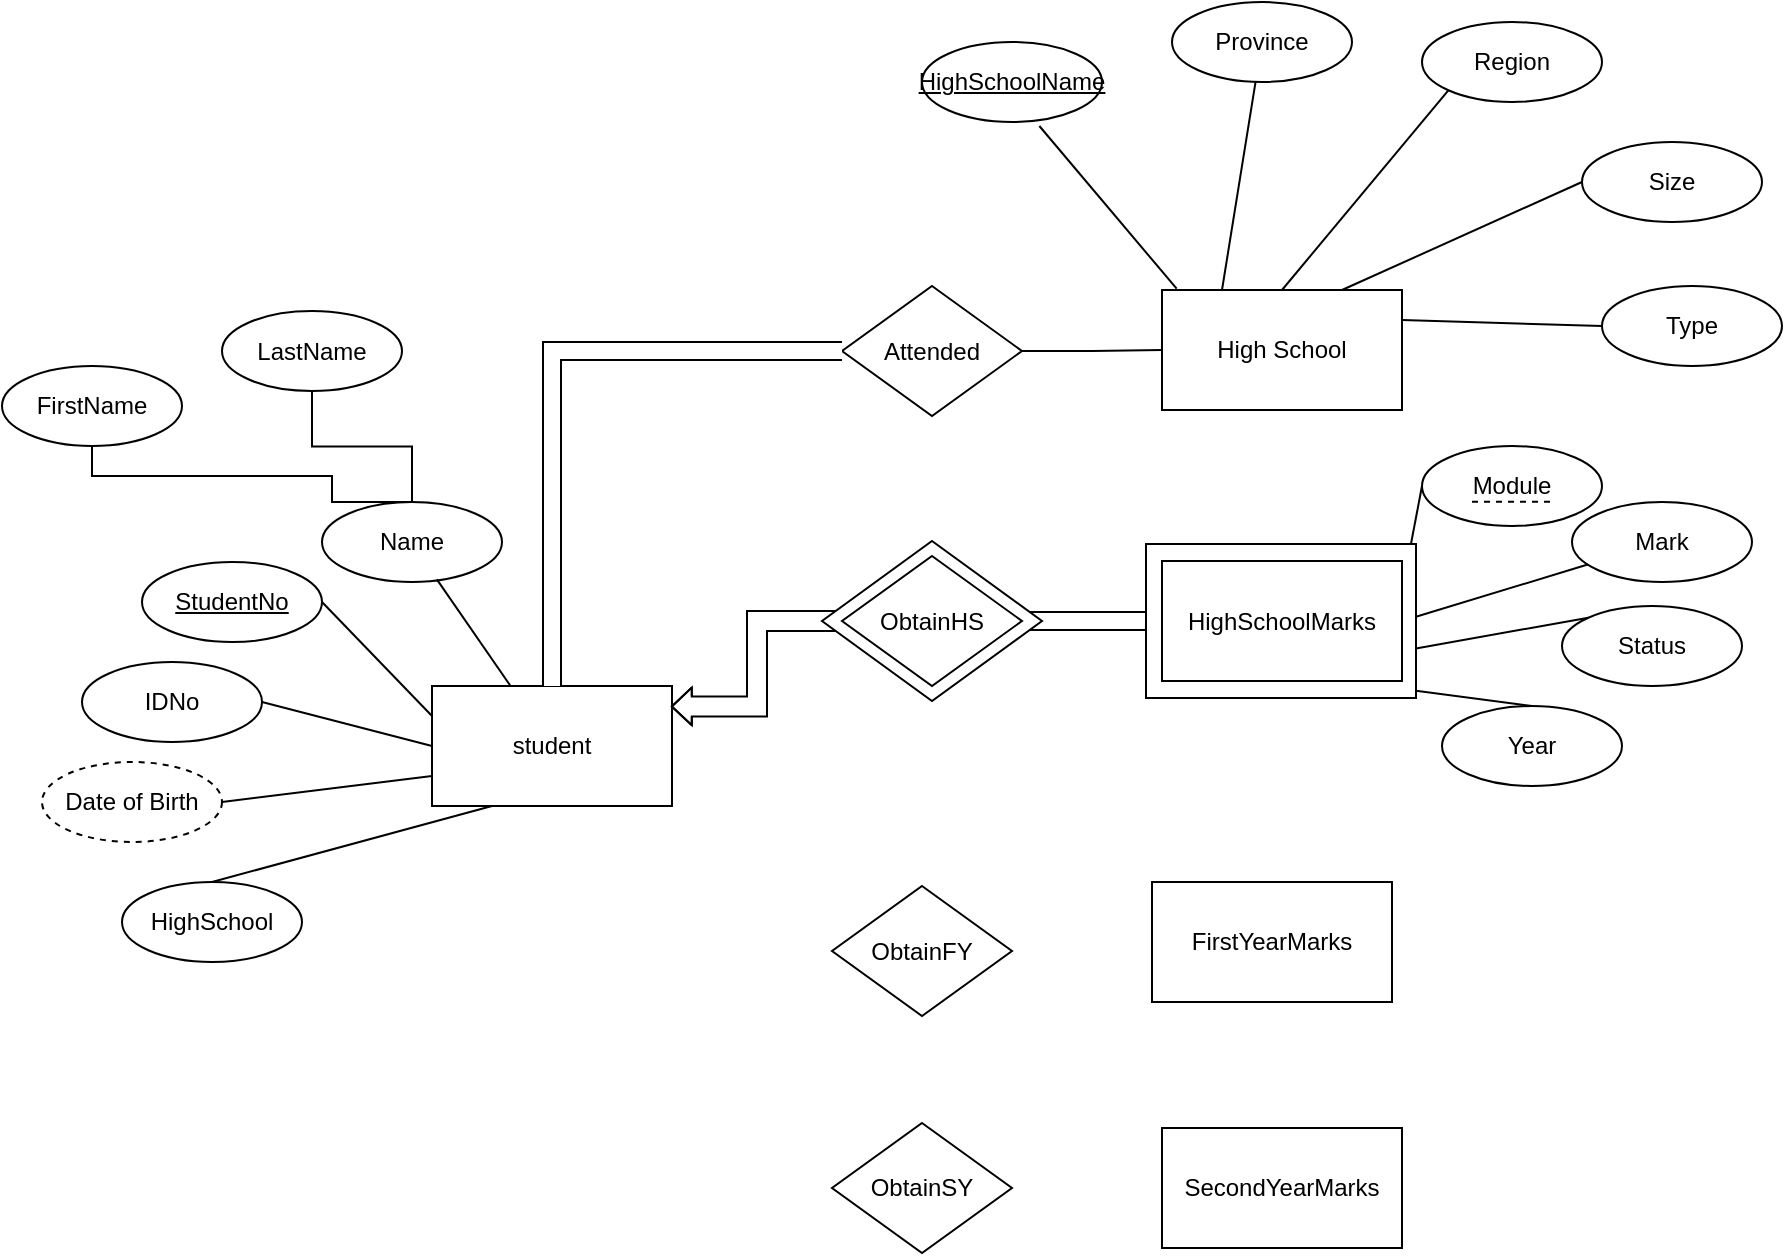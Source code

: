 <mxfile version="24.3.1" type="github">
  <diagram id="R2lEEEUBdFMjLlhIrx00" name="Page-1">
    <mxGraphModel dx="1644" dy="1512" grid="1" gridSize="10" guides="1" tooltips="1" connect="1" arrows="1" fold="1" page="1" pageScale="1" pageWidth="850" pageHeight="1100" math="0" shadow="0" extFonts="Permanent Marker^https://fonts.googleapis.com/css?family=Permanent+Marker">
      <root>
        <mxCell id="0" />
        <mxCell id="1" parent="0" />
        <mxCell id="IhdsTtRUpXvqoFYhtNvG-1" value="student" style="rounded=0;whiteSpace=wrap;html=1;" vertex="1" parent="1">
          <mxGeometry x="55" y="312" width="120" height="60" as="geometry" />
        </mxCell>
        <mxCell id="IhdsTtRUpXvqoFYhtNvG-2" value="High School" style="rounded=0;whiteSpace=wrap;html=1;" vertex="1" parent="1">
          <mxGeometry x="420" y="114" width="120" height="60" as="geometry" />
        </mxCell>
        <mxCell id="IhdsTtRUpXvqoFYhtNvG-4" value="FirstYearMarks" style="rounded=0;whiteSpace=wrap;html=1;" vertex="1" parent="1">
          <mxGeometry x="415" y="410" width="120" height="60" as="geometry" />
        </mxCell>
        <mxCell id="IhdsTtRUpXvqoFYhtNvG-5" value="SecondYearMarks" style="rounded=0;whiteSpace=wrap;html=1;" vertex="1" parent="1">
          <mxGeometry x="420" y="533" width="120" height="60" as="geometry" />
        </mxCell>
        <mxCell id="IhdsTtRUpXvqoFYhtNvG-7" value="Name" style="ellipse;whiteSpace=wrap;html=1;" vertex="1" parent="1">
          <mxGeometry y="220" width="90" height="40" as="geometry" />
        </mxCell>
        <mxCell id="IhdsTtRUpXvqoFYhtNvG-8" value="FirstName" style="ellipse;whiteSpace=wrap;html=1;" vertex="1" parent="1">
          <mxGeometry x="-160" y="152" width="90" height="40" as="geometry" />
        </mxCell>
        <mxCell id="IhdsTtRUpXvqoFYhtNvG-12" style="edgeStyle=orthogonalEdgeStyle;rounded=0;orthogonalLoop=1;jettySize=auto;html=1;exitX=0.5;exitY=1;exitDx=0;exitDy=0;endArrow=none;endFill=0;" edge="1" parent="1" source="IhdsTtRUpXvqoFYhtNvG-9" target="IhdsTtRUpXvqoFYhtNvG-7">
          <mxGeometry relative="1" as="geometry" />
        </mxCell>
        <mxCell id="IhdsTtRUpXvqoFYhtNvG-9" value="LastName" style="ellipse;whiteSpace=wrap;html=1;" vertex="1" parent="1">
          <mxGeometry x="-50" y="124.5" width="90" height="40" as="geometry" />
        </mxCell>
        <mxCell id="IhdsTtRUpXvqoFYhtNvG-13" style="edgeStyle=orthogonalEdgeStyle;rounded=0;orthogonalLoop=1;jettySize=auto;html=1;exitX=0.5;exitY=1;exitDx=0;exitDy=0;entryX=0.5;entryY=0;entryDx=0;entryDy=0;endArrow=none;endFill=0;" edge="1" parent="1" source="IhdsTtRUpXvqoFYhtNvG-8" target="IhdsTtRUpXvqoFYhtNvG-7">
          <mxGeometry relative="1" as="geometry">
            <Array as="points">
              <mxPoint x="-115" y="207" />
              <mxPoint x="5" y="207" />
            </Array>
          </mxGeometry>
        </mxCell>
        <mxCell id="IhdsTtRUpXvqoFYhtNvG-19" value="Date of Birth" style="ellipse;whiteSpace=wrap;html=1;dashed=1;" vertex="1" parent="1">
          <mxGeometry x="-140" y="350" width="90" height="40" as="geometry" />
        </mxCell>
        <mxCell id="IhdsTtRUpXvqoFYhtNvG-20" value="IDNo" style="ellipse;whiteSpace=wrap;html=1;" vertex="1" parent="1">
          <mxGeometry x="-120" y="300" width="90" height="40" as="geometry" />
        </mxCell>
        <mxCell id="IhdsTtRUpXvqoFYhtNvG-21" value="&lt;u&gt;StudentNo&lt;/u&gt;" style="ellipse;whiteSpace=wrap;html=1;" vertex="1" parent="1">
          <mxGeometry x="-90" y="250" width="90" height="40" as="geometry" />
        </mxCell>
        <mxCell id="IhdsTtRUpXvqoFYhtNvG-22" value="HighSchool" style="ellipse;whiteSpace=wrap;html=1;" vertex="1" parent="1">
          <mxGeometry x="-100" y="410" width="90" height="40" as="geometry" />
        </mxCell>
        <mxCell id="IhdsTtRUpXvqoFYhtNvG-24" value="" style="endArrow=none;html=1;rounded=0;entryX=0.638;entryY=0.967;entryDx=0;entryDy=0;entryPerimeter=0;" edge="1" parent="1" source="IhdsTtRUpXvqoFYhtNvG-1" target="IhdsTtRUpXvqoFYhtNvG-7">
          <mxGeometry width="50" height="50" relative="1" as="geometry">
            <mxPoint y="332" as="sourcePoint" />
            <mxPoint x="50" y="282" as="targetPoint" />
          </mxGeometry>
        </mxCell>
        <mxCell id="IhdsTtRUpXvqoFYhtNvG-25" value="" style="endArrow=none;html=1;rounded=0;exitX=0;exitY=0.25;exitDx=0;exitDy=0;entryX=1;entryY=0.5;entryDx=0;entryDy=0;" edge="1" parent="1" source="IhdsTtRUpXvqoFYhtNvG-1" target="IhdsTtRUpXvqoFYhtNvG-21">
          <mxGeometry width="50" height="50" relative="1" as="geometry">
            <mxPoint x="25" y="372" as="sourcePoint" />
            <mxPoint x="-15" y="326" as="targetPoint" />
          </mxGeometry>
        </mxCell>
        <mxCell id="IhdsTtRUpXvqoFYhtNvG-26" value="" style="endArrow=none;html=1;rounded=0;entryX=1;entryY=0.5;entryDx=0;entryDy=0;exitX=0;exitY=0.5;exitDx=0;exitDy=0;" edge="1" parent="1" source="IhdsTtRUpXvqoFYhtNvG-1" target="IhdsTtRUpXvqoFYhtNvG-20">
          <mxGeometry width="50" height="50" relative="1" as="geometry">
            <mxPoint x="50" y="340" as="sourcePoint" />
            <mxPoint x="-35" y="382" as="targetPoint" />
          </mxGeometry>
        </mxCell>
        <mxCell id="IhdsTtRUpXvqoFYhtNvG-27" value="" style="endArrow=none;html=1;rounded=0;entryX=1;entryY=0.5;entryDx=0;entryDy=0;exitX=0;exitY=0.75;exitDx=0;exitDy=0;" edge="1" parent="1" source="IhdsTtRUpXvqoFYhtNvG-1" target="IhdsTtRUpXvqoFYhtNvG-19">
          <mxGeometry width="50" height="50" relative="1" as="geometry">
            <mxPoint x="50" y="360" as="sourcePoint" />
            <mxPoint x="-30" y="392" as="targetPoint" />
          </mxGeometry>
        </mxCell>
        <mxCell id="IhdsTtRUpXvqoFYhtNvG-28" value="" style="endArrow=none;html=1;rounded=0;exitX=0.25;exitY=1;exitDx=0;exitDy=0;entryX=0.5;entryY=0;entryDx=0;entryDy=0;" edge="1" parent="1" source="IhdsTtRUpXvqoFYhtNvG-1" target="IhdsTtRUpXvqoFYhtNvG-22">
          <mxGeometry width="50" height="50" relative="1" as="geometry">
            <mxPoint x="72" y="382" as="sourcePoint" />
            <mxPoint x="-5" y="462" as="targetPoint" />
          </mxGeometry>
        </mxCell>
        <mxCell id="IhdsTtRUpXvqoFYhtNvG-45" style="edgeStyle=orthogonalEdgeStyle;rounded=0;orthogonalLoop=1;jettySize=auto;html=1;exitX=1;exitY=0.5;exitDx=0;exitDy=0;endArrow=none;endFill=0;" edge="1" parent="1" source="IhdsTtRUpXvqoFYhtNvG-30" target="IhdsTtRUpXvqoFYhtNvG-2">
          <mxGeometry relative="1" as="geometry" />
        </mxCell>
        <mxCell id="IhdsTtRUpXvqoFYhtNvG-30" value="Attended" style="rhombus;whiteSpace=wrap;html=1;" vertex="1" parent="1">
          <mxGeometry x="260" y="112" width="90" height="65" as="geometry" />
        </mxCell>
        <mxCell id="IhdsTtRUpXvqoFYhtNvG-33" value="&lt;u&gt;HighSchoolName&lt;/u&gt;" style="ellipse;whiteSpace=wrap;html=1;" vertex="1" parent="1">
          <mxGeometry x="300" y="-10" width="90" height="40" as="geometry" />
        </mxCell>
        <mxCell id="IhdsTtRUpXvqoFYhtNvG-34" value="Province" style="ellipse;whiteSpace=wrap;html=1;" vertex="1" parent="1">
          <mxGeometry x="425" y="-30" width="90" height="40" as="geometry" />
        </mxCell>
        <mxCell id="IhdsTtRUpXvqoFYhtNvG-35" value="Region" style="ellipse;whiteSpace=wrap;html=1;" vertex="1" parent="1">
          <mxGeometry x="550" y="-20" width="90" height="40" as="geometry" />
        </mxCell>
        <mxCell id="IhdsTtRUpXvqoFYhtNvG-36" value="Size" style="ellipse;whiteSpace=wrap;html=1;" vertex="1" parent="1">
          <mxGeometry x="630" y="40" width="90" height="40" as="geometry" />
        </mxCell>
        <mxCell id="IhdsTtRUpXvqoFYhtNvG-38" value="Type" style="ellipse;whiteSpace=wrap;html=1;" vertex="1" parent="1">
          <mxGeometry x="640" y="112" width="90" height="40" as="geometry" />
        </mxCell>
        <mxCell id="IhdsTtRUpXvqoFYhtNvG-39" value="" style="endArrow=none;html=1;rounded=0;entryX=0.652;entryY=1.05;entryDx=0;entryDy=0;entryPerimeter=0;exitX=0.061;exitY=-0.011;exitDx=0;exitDy=0;exitPerimeter=0;" edge="1" parent="1" source="IhdsTtRUpXvqoFYhtNvG-2" target="IhdsTtRUpXvqoFYhtNvG-33">
          <mxGeometry width="50" height="50" relative="1" as="geometry">
            <mxPoint x="425" y="83" as="sourcePoint" />
            <mxPoint x="365" y="37" as="targetPoint" />
          </mxGeometry>
        </mxCell>
        <mxCell id="IhdsTtRUpXvqoFYhtNvG-40" value="" style="endArrow=none;html=1;rounded=0;exitX=0.25;exitY=0;exitDx=0;exitDy=0;" edge="1" parent="1" source="IhdsTtRUpXvqoFYhtNvG-2" target="IhdsTtRUpXvqoFYhtNvG-34">
          <mxGeometry width="50" height="50" relative="1" as="geometry">
            <mxPoint x="437" y="119" as="sourcePoint" />
            <mxPoint x="369" y="42" as="targetPoint" />
          </mxGeometry>
        </mxCell>
        <mxCell id="IhdsTtRUpXvqoFYhtNvG-41" value="" style="endArrow=none;html=1;rounded=0;exitX=0.5;exitY=0;exitDx=0;exitDy=0;entryX=0;entryY=1;entryDx=0;entryDy=0;" edge="1" parent="1" source="IhdsTtRUpXvqoFYhtNvG-2" target="IhdsTtRUpXvqoFYhtNvG-35">
          <mxGeometry width="50" height="50" relative="1" as="geometry">
            <mxPoint x="460" y="120" as="sourcePoint" />
            <mxPoint x="477" y="20" as="targetPoint" />
          </mxGeometry>
        </mxCell>
        <mxCell id="IhdsTtRUpXvqoFYhtNvG-42" value="" style="endArrow=none;html=1;rounded=0;entryX=0;entryY=0.5;entryDx=0;entryDy=0;exitX=0.75;exitY=0;exitDx=0;exitDy=0;" edge="1" parent="1" source="IhdsTtRUpXvqoFYhtNvG-2" target="IhdsTtRUpXvqoFYhtNvG-36">
          <mxGeometry width="50" height="50" relative="1" as="geometry">
            <mxPoint x="510" y="110" as="sourcePoint" />
            <mxPoint x="573" y="24" as="targetPoint" />
          </mxGeometry>
        </mxCell>
        <mxCell id="IhdsTtRUpXvqoFYhtNvG-43" value="" style="endArrow=none;html=1;rounded=0;entryX=0;entryY=0.5;entryDx=0;entryDy=0;exitX=1;exitY=0.25;exitDx=0;exitDy=0;" edge="1" parent="1" source="IhdsTtRUpXvqoFYhtNvG-2" target="IhdsTtRUpXvqoFYhtNvG-38">
          <mxGeometry width="50" height="50" relative="1" as="geometry">
            <mxPoint x="520" y="120" as="sourcePoint" />
            <mxPoint x="640" y="70" as="targetPoint" />
          </mxGeometry>
        </mxCell>
        <mxCell id="IhdsTtRUpXvqoFYhtNvG-47" value="ObtainSY" style="rhombus;whiteSpace=wrap;html=1;" vertex="1" parent="1">
          <mxGeometry x="255" y="530.5" width="90" height="65" as="geometry" />
        </mxCell>
        <mxCell id="IhdsTtRUpXvqoFYhtNvG-49" value="ObtainFY" style="rhombus;whiteSpace=wrap;html=1;" vertex="1" parent="1">
          <mxGeometry x="255" y="412" width="90" height="65" as="geometry" />
        </mxCell>
        <mxCell id="IhdsTtRUpXvqoFYhtNvG-51" value="" style="shape=filledEdge;curved=0;rounded=0;fixDash=1;endArrow=none;strokeWidth=10;fillColor=#ffffff;edgeStyle=orthogonalEdgeStyle;html=1;exitX=0.5;exitY=0;exitDx=0;exitDy=0;entryX=0;entryY=0.5;entryDx=0;entryDy=0;" edge="1" parent="1" source="IhdsTtRUpXvqoFYhtNvG-1" target="IhdsTtRUpXvqoFYhtNvG-30">
          <mxGeometry width="60" height="40" relative="1" as="geometry">
            <mxPoint x="-40" y="100" as="sourcePoint" />
            <mxPoint x="20" y="60" as="targetPoint" />
          </mxGeometry>
        </mxCell>
        <mxCell id="IhdsTtRUpXvqoFYhtNvG-55" value="" style="shape=filledEdge;curved=0;rounded=0;fixDash=1;endArrow=none;strokeWidth=10;fillColor=#ffffff;edgeStyle=orthogonalEdgeStyle;html=1;exitX=1;exitY=0.5;exitDx=0;exitDy=0;entryX=0;entryY=0.5;entryDx=0;entryDy=0;" edge="1" parent="1" source="IhdsTtRUpXvqoFYhtNvG-48" target="IhdsTtRUpXvqoFYhtNvG-3">
          <mxGeometry width="60" height="40" relative="1" as="geometry">
            <mxPoint x="125" y="322" as="sourcePoint" />
            <mxPoint x="270" y="155" as="targetPoint" />
          </mxGeometry>
        </mxCell>
        <mxCell id="IhdsTtRUpXvqoFYhtNvG-58" style="edgeStyle=orthogonalEdgeStyle;rounded=0;orthogonalLoop=1;jettySize=auto;html=1;exitX=0;exitY=0.5;exitDx=0;exitDy=0;entryX=0.995;entryY=0.17;entryDx=0;entryDy=0;entryPerimeter=0;shape=flexArrow;endWidth=7.857;endSize=3;startSize=0;" edge="1" parent="1" source="IhdsTtRUpXvqoFYhtNvG-48" target="IhdsTtRUpXvqoFYhtNvG-1">
          <mxGeometry relative="1" as="geometry" />
        </mxCell>
        <mxCell id="IhdsTtRUpXvqoFYhtNvG-60" value="Module" style="ellipse;whiteSpace=wrap;html=1;" vertex="1" parent="1">
          <mxGeometry x="550" y="192" width="90" height="40" as="geometry" />
        </mxCell>
        <mxCell id="IhdsTtRUpXvqoFYhtNvG-61" value="Mark" style="ellipse;whiteSpace=wrap;html=1;" vertex="1" parent="1">
          <mxGeometry x="625" y="220" width="90" height="40" as="geometry" />
        </mxCell>
        <mxCell id="IhdsTtRUpXvqoFYhtNvG-62" value="Status" style="ellipse;whiteSpace=wrap;html=1;" vertex="1" parent="1">
          <mxGeometry x="620" y="272" width="90" height="40" as="geometry" />
        </mxCell>
        <mxCell id="IhdsTtRUpXvqoFYhtNvG-67" value="" style="endArrow=none;html=1;rounded=0;entryX=0;entryY=0.5;entryDx=0;entryDy=0;exitX=1;exitY=0.25;exitDx=0;exitDy=0;" edge="1" parent="1" source="IhdsTtRUpXvqoFYhtNvG-3" target="IhdsTtRUpXvqoFYhtNvG-60">
          <mxGeometry width="50" height="50" relative="1" as="geometry">
            <mxPoint x="490" y="260" as="sourcePoint" />
            <mxPoint x="523" y="236" as="targetPoint" />
          </mxGeometry>
        </mxCell>
        <mxCell id="IhdsTtRUpXvqoFYhtNvG-68" value="" style="endArrow=none;html=1;rounded=0;exitX=1;exitY=0.5;exitDx=0;exitDy=0;" edge="1" parent="1" source="IhdsTtRUpXvqoFYhtNvG-3" target="IhdsTtRUpXvqoFYhtNvG-61">
          <mxGeometry width="50" height="50" relative="1" as="geometry">
            <mxPoint x="550" y="275" as="sourcePoint" />
            <mxPoint x="610" y="250" as="targetPoint" />
          </mxGeometry>
        </mxCell>
        <mxCell id="IhdsTtRUpXvqoFYhtNvG-70" value="" style="endArrow=none;html=1;rounded=0;exitX=1;exitY=0.75;exitDx=0;exitDy=0;entryX=0;entryY=0;entryDx=0;entryDy=0;" edge="1" parent="1" source="IhdsTtRUpXvqoFYhtNvG-3" target="IhdsTtRUpXvqoFYhtNvG-62">
          <mxGeometry width="50" height="50" relative="1" as="geometry">
            <mxPoint x="550" y="290" as="sourcePoint" />
            <mxPoint x="621" y="297" as="targetPoint" />
          </mxGeometry>
        </mxCell>
        <mxCell id="IhdsTtRUpXvqoFYhtNvG-71" value="Year" style="ellipse;whiteSpace=wrap;html=1;" vertex="1" parent="1">
          <mxGeometry x="560" y="322" width="90" height="40" as="geometry" />
        </mxCell>
        <mxCell id="IhdsTtRUpXvqoFYhtNvG-72" value="" style="endArrow=none;html=1;rounded=0;exitX=0.75;exitY=1;exitDx=0;exitDy=0;entryX=0.5;entryY=0;entryDx=0;entryDy=0;" edge="1" parent="1" source="IhdsTtRUpXvqoFYhtNvG-3" target="IhdsTtRUpXvqoFYhtNvG-71">
          <mxGeometry width="50" height="50" relative="1" as="geometry">
            <mxPoint x="550" y="305" as="sourcePoint" />
            <mxPoint x="633" y="316" as="targetPoint" />
          </mxGeometry>
        </mxCell>
        <mxCell id="IhdsTtRUpXvqoFYhtNvG-75" value="" style="endArrow=none;html=1;rounded=0;dashed=1;" edge="1" parent="1">
          <mxGeometry width="50" height="50" relative="1" as="geometry">
            <mxPoint x="575" y="219.86" as="sourcePoint" />
            <mxPoint x="615" y="219.86" as="targetPoint" />
          </mxGeometry>
        </mxCell>
        <mxCell id="IhdsTtRUpXvqoFYhtNvG-76" value="" style="rounded=0;whiteSpace=wrap;html=1;" vertex="1" parent="1">
          <mxGeometry x="412" y="241" width="135" height="77" as="geometry" />
        </mxCell>
        <mxCell id="IhdsTtRUpXvqoFYhtNvG-3" value="HighSchoolMarks" style="rounded=0;whiteSpace=wrap;html=1;" vertex="1" parent="1">
          <mxGeometry x="420" y="249.5" width="120" height="60" as="geometry" />
        </mxCell>
        <mxCell id="IhdsTtRUpXvqoFYhtNvG-77" value="ObtainHS" style="rhombus;whiteSpace=wrap;html=1;" vertex="1" parent="1">
          <mxGeometry x="250" y="239.5" width="110" height="80" as="geometry" />
        </mxCell>
        <mxCell id="IhdsTtRUpXvqoFYhtNvG-48" value="ObtainHS" style="rhombus;whiteSpace=wrap;html=1;" vertex="1" parent="1">
          <mxGeometry x="260" y="247" width="90" height="65" as="geometry" />
        </mxCell>
      </root>
    </mxGraphModel>
  </diagram>
</mxfile>
